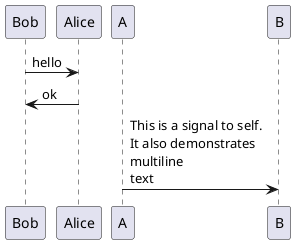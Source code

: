 ' 文本对齐
' 让响应信息显示在箭头下面
' 你可以使用skinparam responseMessageBelowArrow true命令，
' 让响应信息显示在箭头下面。

@startuml
skinparam responseMessageBelowArrow true
Bob -> Alice : hello
Alice -> Bob : ok


' 消息文字可以用\n来换行。

A->B: This is a signal to self.\nIt also demonstrates\nmultiline \ntext


@enduml

